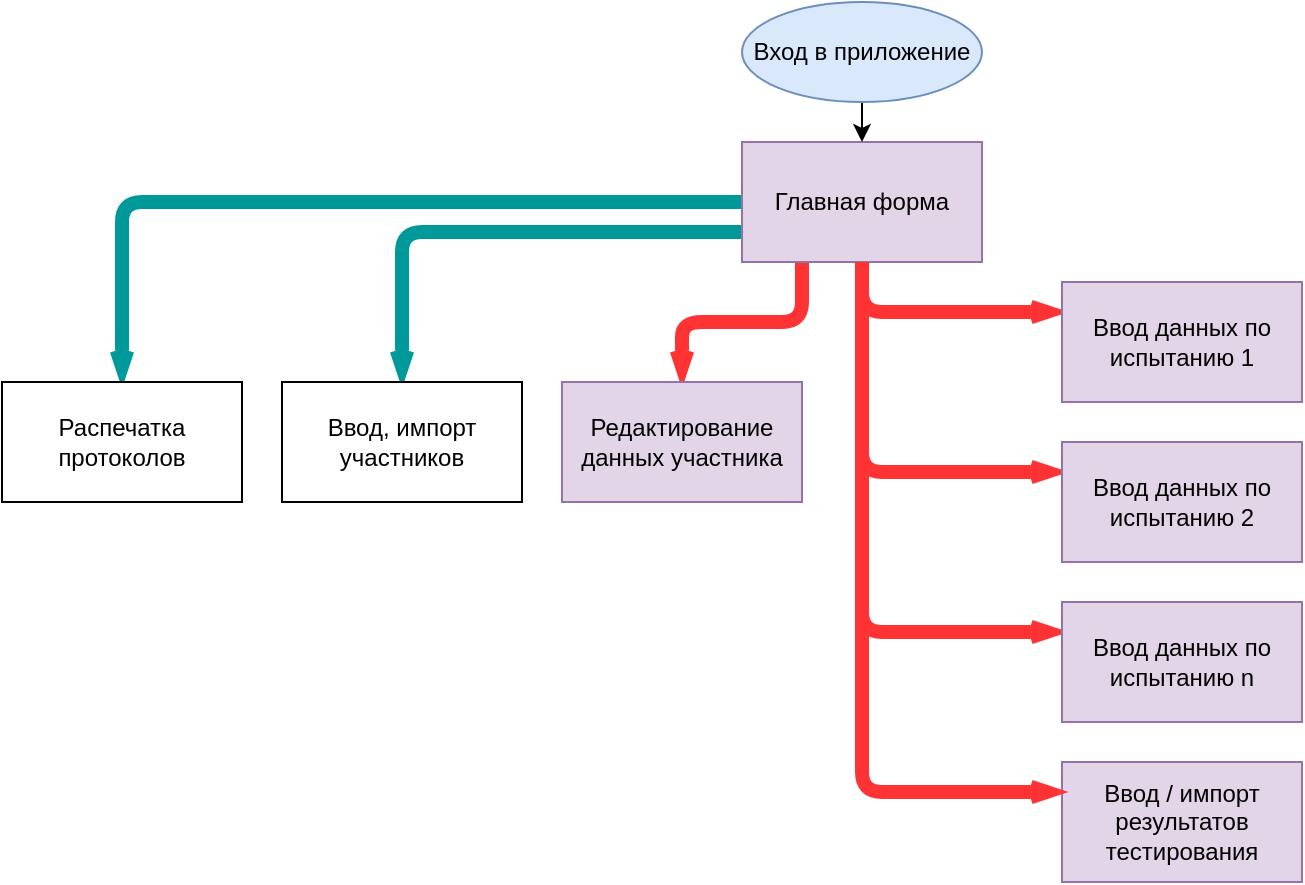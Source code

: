 <mxfile version="21.2.3" type="github">
  <diagram name="Страница 1" id="rU0HMeiSt-HVsIIlIik-">
    <mxGraphModel dx="1386" dy="791" grid="1" gridSize="10" guides="1" tooltips="1" connect="1" arrows="1" fold="1" page="1" pageScale="1" pageWidth="827" pageHeight="1169" math="0" shadow="0">
      <root>
        <mxCell id="0" />
        <mxCell id="1" parent="0" />
        <mxCell id="oUFun0r2DNdpA80elAWl-29" style="edgeStyle=orthogonalEdgeStyle;rounded=1;orthogonalLoop=1;jettySize=auto;html=1;exitX=0;exitY=0.5;exitDx=0;exitDy=0;entryX=0.5;entryY=0;entryDx=0;entryDy=0;strokeWidth=7;endArrow=openThin;endFill=0;endSize=1;jumpSize=2;startSize=2;strokeColor=#009999;" edge="1" parent="1" source="oUFun0r2DNdpA80elAWl-17" target="oUFun0r2DNdpA80elAWl-25">
          <mxGeometry relative="1" as="geometry" />
        </mxCell>
        <mxCell id="oUFun0r2DNdpA80elAWl-30" style="edgeStyle=orthogonalEdgeStyle;rounded=1;orthogonalLoop=1;jettySize=auto;html=1;exitX=0;exitY=0.75;exitDx=0;exitDy=0;entryX=0.5;entryY=0;entryDx=0;entryDy=0;strokeWidth=7;endArrow=openThin;endFill=0;endSize=1;jumpSize=2;startSize=2;strokeColor=#009999;" edge="1" parent="1" source="oUFun0r2DNdpA80elAWl-17" target="oUFun0r2DNdpA80elAWl-19">
          <mxGeometry relative="1" as="geometry" />
        </mxCell>
        <mxCell id="oUFun0r2DNdpA80elAWl-31" style="edgeStyle=orthogonalEdgeStyle;rounded=1;orthogonalLoop=1;jettySize=auto;html=1;exitX=0.25;exitY=1;exitDx=0;exitDy=0;entryX=0.5;entryY=0;entryDx=0;entryDy=0;strokeWidth=7;endSize=1;startSize=1;endArrow=openThin;endFill=0;strokeColor=#FF3333;" edge="1" parent="1" source="oUFun0r2DNdpA80elAWl-17" target="oUFun0r2DNdpA80elAWl-20">
          <mxGeometry relative="1" as="geometry" />
        </mxCell>
        <mxCell id="oUFun0r2DNdpA80elAWl-32" style="edgeStyle=orthogonalEdgeStyle;rounded=1;orthogonalLoop=1;jettySize=auto;html=1;exitX=0.5;exitY=1;exitDx=0;exitDy=0;entryX=0;entryY=0.25;entryDx=0;entryDy=0;strokeWidth=7;endSize=1;startSize=1;endArrow=openThin;endFill=0;strokeColor=#FF3333;" edge="1" parent="1" source="oUFun0r2DNdpA80elAWl-17" target="oUFun0r2DNdpA80elAWl-24">
          <mxGeometry relative="1" as="geometry" />
        </mxCell>
        <mxCell id="oUFun0r2DNdpA80elAWl-34" style="edgeStyle=orthogonalEdgeStyle;rounded=1;orthogonalLoop=1;jettySize=auto;html=1;exitX=0.5;exitY=1;exitDx=0;exitDy=0;entryX=0;entryY=0.25;entryDx=0;entryDy=0;strokeWidth=7;endSize=1;startSize=1;endArrow=openThin;endFill=0;strokeColor=#FF3333;" edge="1" parent="1" source="oUFun0r2DNdpA80elAWl-17" target="oUFun0r2DNdpA80elAWl-22">
          <mxGeometry relative="1" as="geometry" />
        </mxCell>
        <mxCell id="oUFun0r2DNdpA80elAWl-35" style="edgeStyle=orthogonalEdgeStyle;rounded=1;orthogonalLoop=1;jettySize=auto;html=1;exitX=0.5;exitY=1;exitDx=0;exitDy=0;entryX=0;entryY=0.25;entryDx=0;entryDy=0;strokeWidth=7;endSize=1;startSize=1;endArrow=openThin;endFill=0;strokeColor=#FF3333;" edge="1" parent="1" source="oUFun0r2DNdpA80elAWl-17" target="oUFun0r2DNdpA80elAWl-21">
          <mxGeometry relative="1" as="geometry" />
        </mxCell>
        <mxCell id="oUFun0r2DNdpA80elAWl-17" value="Главная форма" style="rounded=0;whiteSpace=wrap;html=1;fillColor=#e1d5e7;strokeColor=#9673a6;" vertex="1" parent="1">
          <mxGeometry x="370" y="100" width="120" height="60" as="geometry" />
        </mxCell>
        <mxCell id="oUFun0r2DNdpA80elAWl-28" style="edgeStyle=orthogonalEdgeStyle;rounded=0;orthogonalLoop=1;jettySize=auto;html=1;exitX=0.5;exitY=1;exitDx=0;exitDy=0;entryX=0.5;entryY=0;entryDx=0;entryDy=0;" edge="1" parent="1" source="oUFun0r2DNdpA80elAWl-18" target="oUFun0r2DNdpA80elAWl-17">
          <mxGeometry relative="1" as="geometry" />
        </mxCell>
        <mxCell id="oUFun0r2DNdpA80elAWl-18" value="Вход в приложение" style="ellipse;whiteSpace=wrap;html=1;fillColor=#dae8fc;strokeColor=#6c8ebf;" vertex="1" parent="1">
          <mxGeometry x="370" y="30" width="120" height="50" as="geometry" />
        </mxCell>
        <mxCell id="oUFun0r2DNdpA80elAWl-19" value="Ввод, импорт участников" style="rounded=0;whiteSpace=wrap;html=1;" vertex="1" parent="1">
          <mxGeometry x="140" y="220" width="120" height="60" as="geometry" />
        </mxCell>
        <mxCell id="oUFun0r2DNdpA80elAWl-20" value="Редактирование данных участника" style="rounded=0;whiteSpace=wrap;html=1;fillColor=#e1d5e7;strokeColor=#9673a6;" vertex="1" parent="1">
          <mxGeometry x="280" y="220" width="120" height="60" as="geometry" />
        </mxCell>
        <mxCell id="oUFun0r2DNdpA80elAWl-21" value="Ввод данных по испытанию 1" style="rounded=0;whiteSpace=wrap;html=1;fillColor=#e1d5e7;strokeColor=#9673a6;" vertex="1" parent="1">
          <mxGeometry x="530" y="170" width="120" height="60" as="geometry" />
        </mxCell>
        <mxCell id="oUFun0r2DNdpA80elAWl-22" value="Ввод данных по испытанию 2" style="rounded=0;whiteSpace=wrap;html=1;fillColor=#e1d5e7;strokeColor=#9673a6;" vertex="1" parent="1">
          <mxGeometry x="530" y="250" width="120" height="60" as="geometry" />
        </mxCell>
        <mxCell id="oUFun0r2DNdpA80elAWl-24" value="Ввод данных по испытанию n" style="rounded=0;whiteSpace=wrap;html=1;fillColor=#e1d5e7;strokeColor=#9673a6;" vertex="1" parent="1">
          <mxGeometry x="530" y="330" width="120" height="60" as="geometry" />
        </mxCell>
        <mxCell id="oUFun0r2DNdpA80elAWl-25" value="Распечатка протоколов" style="rounded=0;whiteSpace=wrap;html=1;" vertex="1" parent="1">
          <mxGeometry y="220" width="120" height="60" as="geometry" />
        </mxCell>
        <mxCell id="oUFun0r2DNdpA80elAWl-27" value="Ввод / импорт результатов тестирования" style="rounded=0;whiteSpace=wrap;html=1;fillColor=#e1d5e7;strokeColor=#9673a6;" vertex="1" parent="1">
          <mxGeometry x="530" y="410" width="120" height="60" as="geometry" />
        </mxCell>
        <mxCell id="oUFun0r2DNdpA80elAWl-36" style="edgeStyle=orthogonalEdgeStyle;rounded=1;orthogonalLoop=1;jettySize=auto;html=1;exitX=0.5;exitY=1;exitDx=0;exitDy=0;entryX=0;entryY=0.25;entryDx=0;entryDy=0;strokeWidth=7;endSize=1;startSize=1;endArrow=openThin;endFill=0;strokeColor=#FF3333;" edge="1" parent="1" source="oUFun0r2DNdpA80elAWl-17" target="oUFun0r2DNdpA80elAWl-27">
          <mxGeometry relative="1" as="geometry">
            <mxPoint x="440" y="170" as="sourcePoint" />
            <mxPoint x="550" y="445" as="targetPoint" />
          </mxGeometry>
        </mxCell>
      </root>
    </mxGraphModel>
  </diagram>
</mxfile>
